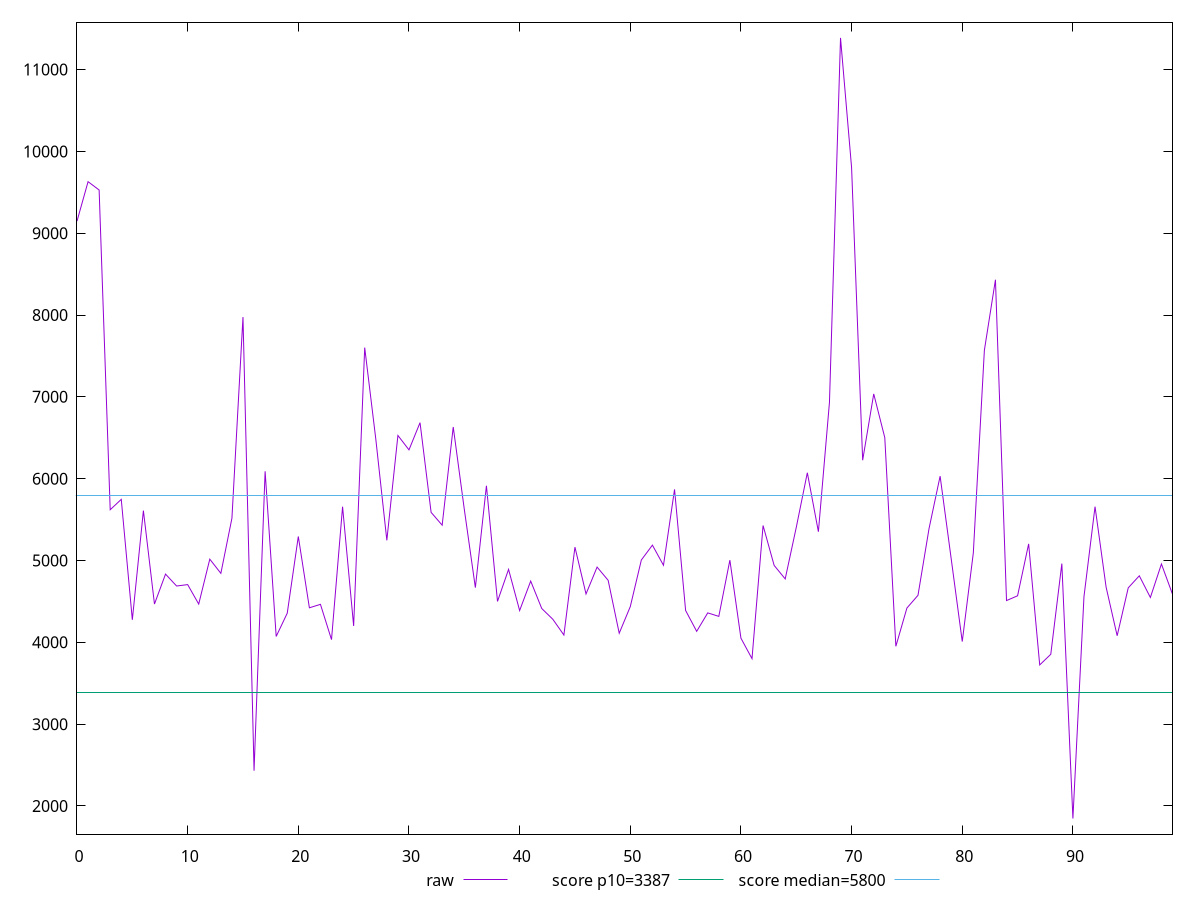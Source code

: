 reset

$raw <<EOF
0 9147.556111499054
1 9629.732401923196
2 9527.85549131471
3 5620.407419853251
4 5747.16576137883
5 4274.752325854718
6 5610.065500689803
7 4467.634076226875
8 4833.751094908997
9 4688.080625729879
10 4705.220138113689
11 4467.400866583115
12 5016.229779485595
13 4842.929932272242
14 5516.300660315286
15 7975.114353929885
16 2430.5965639682754
17 6090.293909028291
18 4071.659797729694
19 4356.051662376714
20 5293.371131254231
21 4421.803787744857
22 4463.968839375204
23 4032.8781160889057
24 5657.46789230696
25 4199.863026105676
26 7601.821870809808
27 6486.761464823723
28 5246.517076730717
29 6528.068180701617
30 6352.057394976002
31 6684.615460111228
32 5588.147880941418
33 5431.49338679299
34 6631.756502849086
35 5625.7443612346
36 4668.32100205087
37 5913.460847355147
38 4500.141444959087
39 4891.266532585382
40 4388.090180700889
41 4748.331330442968
42 4412.973251147133
43 4281.582444827227
44 4088.881746931467
45 5163.3253791747775
46 4590.8887388068815
47 4919.365209684002
48 4757.914940879883
49 4110.634971531441
50 4436.224891458841
51 5006.144720008212
52 5187.6463733837345
53 4941.398193227018
54 5869.151712584687
55 4388.977402418508
56 4134.117340703859
57 4359.668985780434
58 4316.863290375047
59 5004.397131234196
60 4050.3905973503097
61 3800.117173838501
62 5427.384180293495
63 4940.096873550085
64 4774.841567965362
65 5404.586806190917
66 6072.429684203642
67 5351.612055139324
68 6933.505889558411
69 11386.99098548081
70 9800.947735948794
71 6225.394523839052
72 7036.052124855985
73 6501.332817655249
74 3951.0187583468723
75 4419.103891050189
76 4574.284416450646
77 5391.142761111256
78 6030.842475528363
79 5022.011054602639
80 4009.3395661251343
81 5092.022851876594
82 7569.935300759019
83 8431.324833833369
84 4510.097778001322
85 4568.593343160855
86 5202.738084307838
87 3723.497640932196
88 3853.7559560139453
89 4961.865012974148
90 1846.3602114711762
91 4558.044145565724
92 5657.734261151136
93 4674.297301101375
94 4080.0937181150334
95 4665.641395102333
96 4812.8257371448835
97 4547.933549462469
98 4957.134722984441
99 4588.037972475882
EOF

set key outside below
set xrange [0:99]
set yrange [1655.5475959909834:11577.803600961002]
set trange [1655.5475959909834:11577.803600961002]
set terminal svg size 640, 500 enhanced background rgb 'white'
set output "reports/report_00028_2021-02-24T12-49-42.674Z/speed-index/samples/music/raw/values.svg"

plot $raw title "raw" with line, \
     3387 title "score p10=3387", \
     5800 title "score median=5800"

reset

